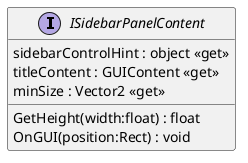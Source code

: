 @startuml
interface ISidebarPanelContent {
    sidebarControlHint : object <<get>>
    titleContent : GUIContent <<get>>
    minSize : Vector2 <<get>>
    GetHeight(width:float) : float
    OnGUI(position:Rect) : void
}
@enduml
